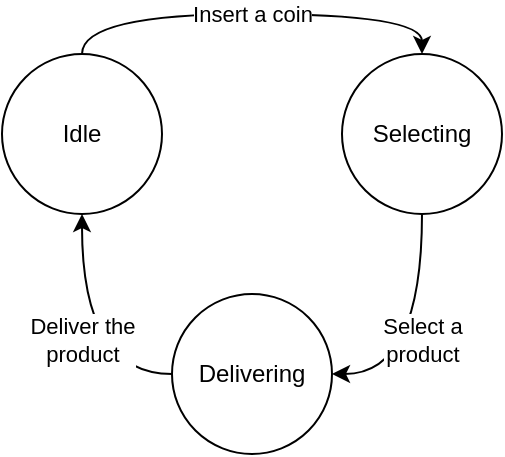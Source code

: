 <mxfile version="24.3.1" type="device">
  <diagram name="Page-1" id="MesBITrG6GYanS-Drifp">
    <mxGraphModel dx="1050" dy="669" grid="1" gridSize="10" guides="1" tooltips="1" connect="1" arrows="1" fold="1" page="1" pageScale="1" pageWidth="850" pageHeight="1100" math="0" shadow="0">
      <root>
        <mxCell id="0" />
        <mxCell id="1" parent="0" />
        <mxCell id="gmrw63WljejzVD6nv0EA-9" value="Insert a coin" style="edgeStyle=orthogonalEdgeStyle;rounded=0;orthogonalLoop=1;jettySize=auto;html=1;exitX=0.5;exitY=0;exitDx=0;exitDy=0;entryX=0.5;entryY=0;entryDx=0;entryDy=0;curved=1;" edge="1" parent="1" source="gmrw63WljejzVD6nv0EA-1" target="gmrw63WljejzVD6nv0EA-2">
          <mxGeometry relative="1" as="geometry" />
        </mxCell>
        <mxCell id="gmrw63WljejzVD6nv0EA-1" value="Idle" style="ellipse;whiteSpace=wrap;html=1;" vertex="1" parent="1">
          <mxGeometry x="340" y="150" width="80" height="80" as="geometry" />
        </mxCell>
        <mxCell id="gmrw63WljejzVD6nv0EA-6" style="edgeStyle=orthogonalEdgeStyle;rounded=0;orthogonalLoop=1;jettySize=auto;html=1;exitX=0.5;exitY=1;exitDx=0;exitDy=0;entryX=1;entryY=0.5;entryDx=0;entryDy=0;strokeColor=none;curved=1;" edge="1" parent="1" source="gmrw63WljejzVD6nv0EA-2" target="gmrw63WljejzVD6nv0EA-3">
          <mxGeometry relative="1" as="geometry" />
        </mxCell>
        <mxCell id="gmrw63WljejzVD6nv0EA-8" value="Select a&lt;div&gt;product&lt;/div&gt;" style="edgeStyle=orthogonalEdgeStyle;rounded=0;orthogonalLoop=1;jettySize=auto;html=1;exitX=0.5;exitY=1;exitDx=0;exitDy=0;entryX=1;entryY=0.5;entryDx=0;entryDy=0;curved=1;" edge="1" parent="1" source="gmrw63WljejzVD6nv0EA-2" target="gmrw63WljejzVD6nv0EA-3">
          <mxGeometry relative="1" as="geometry" />
        </mxCell>
        <mxCell id="gmrw63WljejzVD6nv0EA-2" value="Selecting" style="ellipse;whiteSpace=wrap;html=1;" vertex="1" parent="1">
          <mxGeometry x="510" y="150" width="80" height="80" as="geometry" />
        </mxCell>
        <mxCell id="gmrw63WljejzVD6nv0EA-7" value="Deliver the&lt;div&gt;product&lt;/div&gt;" style="edgeStyle=orthogonalEdgeStyle;rounded=0;orthogonalLoop=1;jettySize=auto;html=1;exitX=0;exitY=0.5;exitDx=0;exitDy=0;entryX=0.5;entryY=1;entryDx=0;entryDy=0;curved=1;" edge="1" parent="1" source="gmrw63WljejzVD6nv0EA-3" target="gmrw63WljejzVD6nv0EA-1">
          <mxGeometry relative="1" as="geometry" />
        </mxCell>
        <mxCell id="gmrw63WljejzVD6nv0EA-3" value="Delivering" style="ellipse;whiteSpace=wrap;html=1;" vertex="1" parent="1">
          <mxGeometry x="425" y="270" width="80" height="80" as="geometry" />
        </mxCell>
      </root>
    </mxGraphModel>
  </diagram>
</mxfile>

